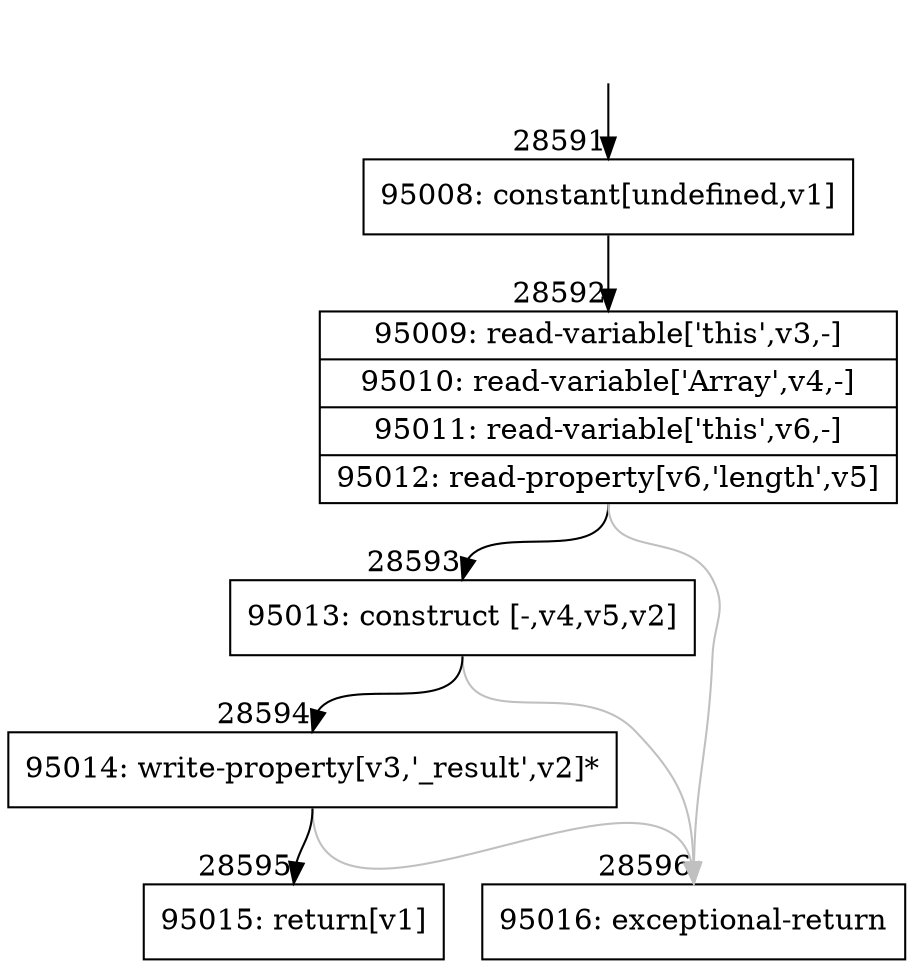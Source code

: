 digraph {
rankdir="TD"
BB_entry2515[shape=none,label=""];
BB_entry2515 -> BB28591 [tailport=s, headport=n, headlabel="    28591"]
BB28591 [shape=record label="{95008: constant[undefined,v1]}" ] 
BB28591 -> BB28592 [tailport=s, headport=n, headlabel="      28592"]
BB28592 [shape=record label="{95009: read-variable['this',v3,-]|95010: read-variable['Array',v4,-]|95011: read-variable['this',v6,-]|95012: read-property[v6,'length',v5]}" ] 
BB28592 -> BB28593 [tailport=s, headport=n, headlabel="      28593"]
BB28592 -> BB28596 [tailport=s, headport=n, color=gray, headlabel="      28596"]
BB28593 [shape=record label="{95013: construct [-,v4,v5,v2]}" ] 
BB28593 -> BB28594 [tailport=s, headport=n, headlabel="      28594"]
BB28593 -> BB28596 [tailport=s, headport=n, color=gray]
BB28594 [shape=record label="{95014: write-property[v3,'_result',v2]*}" ] 
BB28594 -> BB28595 [tailport=s, headport=n, headlabel="      28595"]
BB28594 -> BB28596 [tailport=s, headport=n, color=gray]
BB28595 [shape=record label="{95015: return[v1]}" ] 
BB28596 [shape=record label="{95016: exceptional-return}" ] 
//#$~ 50957
}
